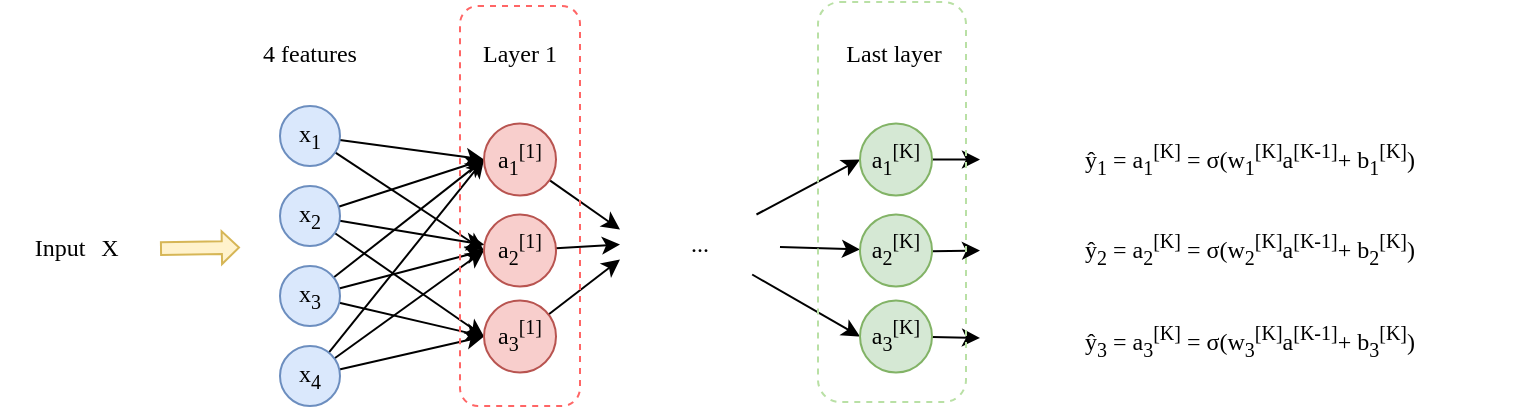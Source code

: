 <mxfile version="17.5.0" type="device"><diagram id="W5IDmV7KTANudIecoCQY" name="Page-1"><mxGraphModel dx="378" dy="573" grid="1" gridSize="10" guides="1" tooltips="1" connect="1" arrows="1" fold="1" page="1" pageScale="1" pageWidth="827" pageHeight="1169" math="0" shadow="0"><root><mxCell id="0"/><mxCell id="1" parent="0"/><mxCell id="GIVxM0YQ8rVUFKYHvwqC-17" style="edgeStyle=none;rounded=0;orthogonalLoop=1;jettySize=auto;html=1;entryX=0.5;entryY=1;entryDx=0;entryDy=0;fontSize=10;" edge="1" parent="1" source="0Oudpx16BQOdn3Qg5jgl-1" target="GIVxM0YQ8rVUFKYHvwqC-13"><mxGeometry relative="1" as="geometry"/></mxCell><mxCell id="GIVxM0YQ8rVUFKYHvwqC-24" style="edgeStyle=none;rounded=0;orthogonalLoop=1;jettySize=auto;html=1;entryX=0;entryY=0.5;entryDx=0;entryDy=0;fontSize=10;" edge="1" parent="1" source="0Oudpx16BQOdn3Qg5jgl-1" target="GIVxM0YQ8rVUFKYHvwqC-14"><mxGeometry relative="1" as="geometry"/></mxCell><mxCell id="0Oudpx16BQOdn3Qg5jgl-1" value="x&lt;sub&gt;1&lt;/sub&gt;" style="ellipse;whiteSpace=wrap;html=1;aspect=fixed;fillColor=#dae8fc;strokeColor=#6c8ebf;fontFamily=Lucida Console;" parent="1" vertex="1"><mxGeometry x="150" y="310" width="30" height="30" as="geometry"/></mxCell><mxCell id="GIVxM0YQ8rVUFKYHvwqC-18" style="edgeStyle=none;rounded=0;orthogonalLoop=1;jettySize=auto;html=1;entryX=0.5;entryY=1;entryDx=0;entryDy=0;fontSize=10;" edge="1" parent="1" source="0Oudpx16BQOdn3Qg5jgl-2" target="GIVxM0YQ8rVUFKYHvwqC-13"><mxGeometry relative="1" as="geometry"/></mxCell><mxCell id="GIVxM0YQ8rVUFKYHvwqC-23" style="edgeStyle=none;rounded=0;orthogonalLoop=1;jettySize=auto;html=1;fontSize=10;" edge="1" parent="1" source="0Oudpx16BQOdn3Qg5jgl-2" target="GIVxM0YQ8rVUFKYHvwqC-14"><mxGeometry relative="1" as="geometry"/></mxCell><mxCell id="GIVxM0YQ8rVUFKYHvwqC-25" style="edgeStyle=none;rounded=0;orthogonalLoop=1;jettySize=auto;html=1;entryX=0;entryY=0.5;entryDx=0;entryDy=0;fontSize=10;" edge="1" parent="1" source="0Oudpx16BQOdn3Qg5jgl-2" target="GIVxM0YQ8rVUFKYHvwqC-15"><mxGeometry relative="1" as="geometry"/></mxCell><mxCell id="0Oudpx16BQOdn3Qg5jgl-2" value="x&lt;sub&gt;2&lt;/sub&gt;" style="ellipse;whiteSpace=wrap;html=1;aspect=fixed;fillColor=#dae8fc;strokeColor=#6c8ebf;fontFamily=Lucida Console;" parent="1" vertex="1"><mxGeometry x="150" y="350" width="30" height="30" as="geometry"/></mxCell><mxCell id="GIVxM0YQ8rVUFKYHvwqC-19" style="edgeStyle=none;rounded=0;orthogonalLoop=1;jettySize=auto;html=1;entryX=0.5;entryY=1;entryDx=0;entryDy=0;fontSize=10;" edge="1" parent="1" source="0Oudpx16BQOdn3Qg5jgl-3" target="GIVxM0YQ8rVUFKYHvwqC-13"><mxGeometry relative="1" as="geometry"/></mxCell><mxCell id="GIVxM0YQ8rVUFKYHvwqC-26" style="edgeStyle=none;rounded=0;orthogonalLoop=1;jettySize=auto;html=1;entryX=0;entryY=0.5;entryDx=0;entryDy=0;fontSize=10;" edge="1" parent="1" source="0Oudpx16BQOdn3Qg5jgl-3" target="GIVxM0YQ8rVUFKYHvwqC-14"><mxGeometry relative="1" as="geometry"/></mxCell><mxCell id="GIVxM0YQ8rVUFKYHvwqC-27" style="edgeStyle=none;rounded=0;orthogonalLoop=1;jettySize=auto;html=1;entryX=0;entryY=0.5;entryDx=0;entryDy=0;fontSize=10;" edge="1" parent="1" source="0Oudpx16BQOdn3Qg5jgl-3" target="GIVxM0YQ8rVUFKYHvwqC-15"><mxGeometry relative="1" as="geometry"/></mxCell><mxCell id="0Oudpx16BQOdn3Qg5jgl-3" value="x&lt;sub&gt;3&lt;/sub&gt;" style="ellipse;whiteSpace=wrap;html=1;aspect=fixed;fillColor=#dae8fc;strokeColor=#6c8ebf;fontFamily=Lucida Console;" parent="1" vertex="1"><mxGeometry x="150" y="390" width="30" height="30" as="geometry"/></mxCell><mxCell id="GIVxM0YQ8rVUFKYHvwqC-20" style="edgeStyle=none;rounded=0;orthogonalLoop=1;jettySize=auto;html=1;entryX=0.5;entryY=1;entryDx=0;entryDy=0;fontSize=10;" edge="1" parent="1" source="0Oudpx16BQOdn3Qg5jgl-4" target="GIVxM0YQ8rVUFKYHvwqC-13"><mxGeometry relative="1" as="geometry"/></mxCell><mxCell id="GIVxM0YQ8rVUFKYHvwqC-28" style="edgeStyle=none;rounded=0;orthogonalLoop=1;jettySize=auto;html=1;entryX=0;entryY=0.5;entryDx=0;entryDy=0;fontSize=10;" edge="1" parent="1" source="0Oudpx16BQOdn3Qg5jgl-4" target="GIVxM0YQ8rVUFKYHvwqC-14"><mxGeometry relative="1" as="geometry"/></mxCell><mxCell id="GIVxM0YQ8rVUFKYHvwqC-29" style="edgeStyle=none;rounded=0;orthogonalLoop=1;jettySize=auto;html=1;entryX=0;entryY=0.5;entryDx=0;entryDy=0;fontSize=10;" edge="1" parent="1" source="0Oudpx16BQOdn3Qg5jgl-4" target="GIVxM0YQ8rVUFKYHvwqC-15"><mxGeometry relative="1" as="geometry"/></mxCell><mxCell id="0Oudpx16BQOdn3Qg5jgl-4" value="x&lt;sub&gt;4&lt;/sub&gt;" style="ellipse;whiteSpace=wrap;html=1;aspect=fixed;fillColor=#dae8fc;strokeColor=#6c8ebf;fontFamily=Lucida Console;" parent="1" vertex="1"><mxGeometry x="150" y="430" width="30" height="30" as="geometry"/></mxCell><mxCell id="0Oudpx16BQOdn3Qg5jgl-103" value="Input" style="text;html=1;strokeColor=none;fillColor=none;align=center;verticalAlign=middle;whiteSpace=wrap;rounded=0;fontFamily=Lucida Console;" parent="1" vertex="1"><mxGeometry x="10" y="366" width="60" height="30" as="geometry"/></mxCell><mxCell id="0Oudpx16BQOdn3Qg5jgl-104" value="" style="shape=flexArrow;endArrow=classic;html=1;rounded=0;fontFamily=Lucida Console;fillColor=#fff2cc;strokeColor=#d6b656;width=6.387;endSize=2.528;endWidth=9.011;" parent="1" edge="1"><mxGeometry width="50" height="50" relative="1" as="geometry"><mxPoint x="90" y="381.28" as="sourcePoint"/><mxPoint x="130" y="380.71" as="targetPoint"/></mxGeometry></mxCell><mxCell id="0Oudpx16BQOdn3Qg5jgl-122" value="4 features" style="text;html=1;strokeColor=none;fillColor=none;align=center;verticalAlign=middle;whiteSpace=wrap;rounded=0;fontFamily=Lucida Console;" parent="1" vertex="1"><mxGeometry x="125" y="269" width="80" height="30" as="geometry"/></mxCell><mxCell id="0Oudpx16BQOdn3Qg5jgl-124" value="X" style="text;html=1;strokeColor=none;fillColor=none;align=center;verticalAlign=middle;whiteSpace=wrap;rounded=0;fontFamily=Lucida Console;" parent="1" vertex="1"><mxGeometry x="50" y="366" width="30" height="30" as="geometry"/></mxCell><mxCell id="GIVxM0YQ8rVUFKYHvwqC-34" style="edgeStyle=none;rounded=0;orthogonalLoop=1;jettySize=auto;html=1;entryX=0;entryY=0.25;entryDx=0;entryDy=0;fontSize=10;" edge="1" parent="1" source="GIVxM0YQ8rVUFKYHvwqC-13" target="GIVxM0YQ8rVUFKYHvwqC-33"><mxGeometry relative="1" as="geometry"/></mxCell><mxCell id="GIVxM0YQ8rVUFKYHvwqC-13" value="a&lt;sub&gt;1&lt;/sub&gt;&lt;sup&gt;[1]&lt;/sup&gt;" style="ellipse;whiteSpace=wrap;html=1;aspect=fixed;fillColor=#f8cecc;strokeColor=#b85450;fontFamily=Lucida Console;direction=south;" vertex="1" parent="1"><mxGeometry x="252" y="318.75" width="36" height="36" as="geometry"/></mxCell><mxCell id="GIVxM0YQ8rVUFKYHvwqC-35" style="edgeStyle=none;rounded=0;orthogonalLoop=1;jettySize=auto;html=1;entryX=0;entryY=0.5;entryDx=0;entryDy=0;fontSize=10;" edge="1" parent="1" source="GIVxM0YQ8rVUFKYHvwqC-14" target="GIVxM0YQ8rVUFKYHvwqC-33"><mxGeometry relative="1" as="geometry"/></mxCell><mxCell id="GIVxM0YQ8rVUFKYHvwqC-14" value="a&lt;sub&gt;2&lt;/sub&gt;&lt;sup&gt;[1]&lt;/sup&gt;" style="ellipse;whiteSpace=wrap;html=1;aspect=fixed;fillColor=#f8cecc;strokeColor=#b85450;fontFamily=Lucida Console;" vertex="1" parent="1"><mxGeometry x="252" y="364.25" width="36" height="36" as="geometry"/></mxCell><mxCell id="GIVxM0YQ8rVUFKYHvwqC-36" style="edgeStyle=none;rounded=0;orthogonalLoop=1;jettySize=auto;html=1;entryX=0;entryY=0.75;entryDx=0;entryDy=0;fontSize=10;" edge="1" parent="1" source="GIVxM0YQ8rVUFKYHvwqC-15" target="GIVxM0YQ8rVUFKYHvwqC-33"><mxGeometry relative="1" as="geometry"/></mxCell><mxCell id="GIVxM0YQ8rVUFKYHvwqC-15" value="a&lt;sub&gt;3&lt;/sub&gt;&lt;sup&gt;[1]&lt;/sup&gt;" style="ellipse;whiteSpace=wrap;html=1;aspect=fixed;fillColor=#f8cecc;strokeColor=#b85450;fontFamily=Lucida Console;" vertex="1" parent="1"><mxGeometry x="252" y="407.25" width="36" height="36" as="geometry"/></mxCell><mxCell id="GIVxM0YQ8rVUFKYHvwqC-21" value="Layer 1" style="text;html=1;strokeColor=none;fillColor=none;align=center;verticalAlign=middle;whiteSpace=wrap;rounded=0;fontFamily=Lucida Console;" vertex="1" parent="1"><mxGeometry x="230" y="269" width="80" height="30" as="geometry"/></mxCell><mxCell id="GIVxM0YQ8rVUFKYHvwqC-40" style="edgeStyle=none;rounded=0;orthogonalLoop=1;jettySize=auto;html=1;entryX=0.5;entryY=1;entryDx=0;entryDy=0;fontSize=10;" edge="1" parent="1" source="GIVxM0YQ8rVUFKYHvwqC-33" target="GIVxM0YQ8rVUFKYHvwqC-37"><mxGeometry relative="1" as="geometry"/></mxCell><mxCell id="GIVxM0YQ8rVUFKYHvwqC-41" style="edgeStyle=none;rounded=0;orthogonalLoop=1;jettySize=auto;html=1;fontSize=10;" edge="1" parent="1" source="GIVxM0YQ8rVUFKYHvwqC-33" target="GIVxM0YQ8rVUFKYHvwqC-38"><mxGeometry relative="1" as="geometry"/></mxCell><mxCell id="GIVxM0YQ8rVUFKYHvwqC-42" style="edgeStyle=none;rounded=0;orthogonalLoop=1;jettySize=auto;html=1;entryX=0;entryY=0.5;entryDx=0;entryDy=0;fontSize=10;" edge="1" parent="1" source="GIVxM0YQ8rVUFKYHvwqC-33" target="GIVxM0YQ8rVUFKYHvwqC-39"><mxGeometry relative="1" as="geometry"/></mxCell><mxCell id="GIVxM0YQ8rVUFKYHvwqC-33" value="..." style="text;html=1;strokeColor=none;fillColor=none;align=center;verticalAlign=middle;whiteSpace=wrap;rounded=0;fontFamily=Lucida Console;" vertex="1" parent="1"><mxGeometry x="320" y="364.25" width="80" height="30" as="geometry"/></mxCell><mxCell id="GIVxM0YQ8rVUFKYHvwqC-43" style="edgeStyle=none;rounded=0;orthogonalLoop=1;jettySize=auto;html=1;fontSize=10;" edge="1" parent="1" source="GIVxM0YQ8rVUFKYHvwqC-37"><mxGeometry relative="1" as="geometry"><mxPoint x="500" y="336.75" as="targetPoint"/></mxGeometry></mxCell><mxCell id="GIVxM0YQ8rVUFKYHvwqC-37" value="a&lt;sub&gt;1&lt;/sub&gt;&lt;sup&gt;[K]&lt;/sup&gt;" style="ellipse;whiteSpace=wrap;html=1;aspect=fixed;fillColor=#d5e8d4;strokeColor=#82b366;fontFamily=Lucida Console;direction=south;" vertex="1" parent="1"><mxGeometry x="440" y="318.75" width="36" height="36" as="geometry"/></mxCell><mxCell id="GIVxM0YQ8rVUFKYHvwqC-47" style="edgeStyle=none;rounded=0;orthogonalLoop=1;jettySize=auto;html=1;fontSize=10;" edge="1" parent="1" source="GIVxM0YQ8rVUFKYHvwqC-38" target="GIVxM0YQ8rVUFKYHvwqC-46"><mxGeometry relative="1" as="geometry"/></mxCell><mxCell id="GIVxM0YQ8rVUFKYHvwqC-38" value="a&lt;sub&gt;2&lt;/sub&gt;&lt;sup&gt;[K]&lt;/sup&gt;" style="ellipse;whiteSpace=wrap;html=1;aspect=fixed;fillColor=#d5e8d4;strokeColor=#82b366;fontFamily=Lucida Console;" vertex="1" parent="1"><mxGeometry x="440" y="364.25" width="36" height="36" as="geometry"/></mxCell><mxCell id="GIVxM0YQ8rVUFKYHvwqC-49" style="edgeStyle=none;rounded=0;orthogonalLoop=1;jettySize=auto;html=1;fontSize=10;" edge="1" parent="1" source="GIVxM0YQ8rVUFKYHvwqC-39" target="GIVxM0YQ8rVUFKYHvwqC-48"><mxGeometry relative="1" as="geometry"/></mxCell><mxCell id="GIVxM0YQ8rVUFKYHvwqC-39" value="a&lt;sub&gt;3&lt;/sub&gt;&lt;sup&gt;[K]&lt;/sup&gt;" style="ellipse;whiteSpace=wrap;html=1;aspect=fixed;fillColor=#d5e8d4;strokeColor=#82b366;fontFamily=Lucida Console;" vertex="1" parent="1"><mxGeometry x="440" y="407.25" width="36" height="36" as="geometry"/></mxCell><mxCell id="GIVxM0YQ8rVUFKYHvwqC-45" value="ŷ&lt;sub&gt;1&lt;/sub&gt; = a&lt;sub&gt;1&lt;/sub&gt;&lt;sup&gt;[K]&lt;/sup&gt;&amp;nbsp;=&amp;nbsp;σ(w&lt;sub&gt;1&lt;/sub&gt;&lt;sup&gt;[K]&lt;/sup&gt;a&lt;sup&gt;[K-1]&lt;/sup&gt;+ b&lt;sub&gt;1&lt;/sub&gt;&lt;sup&gt;[K]&lt;/sup&gt;)" style="text;html=1;strokeColor=none;fillColor=none;align=center;verticalAlign=middle;whiteSpace=wrap;rounded=0;fontFamily=Lucida Console;" vertex="1" parent="1"><mxGeometry x="500" y="321.75" width="270" height="30" as="geometry"/></mxCell><mxCell id="GIVxM0YQ8rVUFKYHvwqC-46" value="ŷ&lt;sub&gt;2&lt;/sub&gt; = a&lt;sub&gt;2&lt;/sub&gt;&lt;sup&gt;[K]&lt;/sup&gt;&amp;nbsp;=&amp;nbsp;σ(w&lt;sub&gt;2&lt;/sub&gt;&lt;sup&gt;[K]&lt;/sup&gt;a&lt;sup&gt;[K-1]&lt;/sup&gt;+ b&lt;sub&gt;2&lt;/sub&gt;&lt;sup&gt;[K]&lt;/sup&gt;)" style="text;html=1;strokeColor=none;fillColor=none;align=center;verticalAlign=middle;whiteSpace=wrap;rounded=0;fontFamily=Lucida Console;" vertex="1" parent="1"><mxGeometry x="500" y="367.25" width="270" height="30" as="geometry"/></mxCell><mxCell id="GIVxM0YQ8rVUFKYHvwqC-48" value="ŷ&lt;sub&gt;3&lt;/sub&gt; = a&lt;sub&gt;3&lt;/sub&gt;&lt;sup&gt;[K]&lt;/sup&gt;&amp;nbsp;=&amp;nbsp;σ(w&lt;sub&gt;3&lt;/sub&gt;&lt;sup&gt;[K]&lt;/sup&gt;a&lt;sup&gt;[K-1]&lt;/sup&gt;+ b&lt;sub&gt;3&lt;/sub&gt;&lt;sup&gt;[K]&lt;/sup&gt;)" style="text;html=1;strokeColor=none;fillColor=none;align=center;verticalAlign=middle;whiteSpace=wrap;rounded=0;fontFamily=Lucida Console;" vertex="1" parent="1"><mxGeometry x="500" y="413.25" width="270" height="30" as="geometry"/></mxCell><mxCell id="GIVxM0YQ8rVUFKYHvwqC-50" value="Last layer" style="text;html=1;strokeColor=none;fillColor=none;align=center;verticalAlign=middle;whiteSpace=wrap;rounded=0;fontFamily=Lucida Console;" vertex="1" parent="1"><mxGeometry x="417" y="269" width="80" height="30" as="geometry"/></mxCell><mxCell id="GIVxM0YQ8rVUFKYHvwqC-51" value="" style="rounded=1;whiteSpace=wrap;html=1;dashed=1;fontSize=10;strokeColor=#FF6666;fillColor=none;" vertex="1" parent="1"><mxGeometry x="240" y="260" width="60" height="200" as="geometry"/></mxCell><mxCell id="GIVxM0YQ8rVUFKYHvwqC-52" value="" style="rounded=1;whiteSpace=wrap;html=1;dashed=1;fontSize=10;strokeColor=#B9E0A5;fillColor=none;" vertex="1" parent="1"><mxGeometry x="419" y="258" width="74" height="200" as="geometry"/></mxCell></root></mxGraphModel></diagram></mxfile>